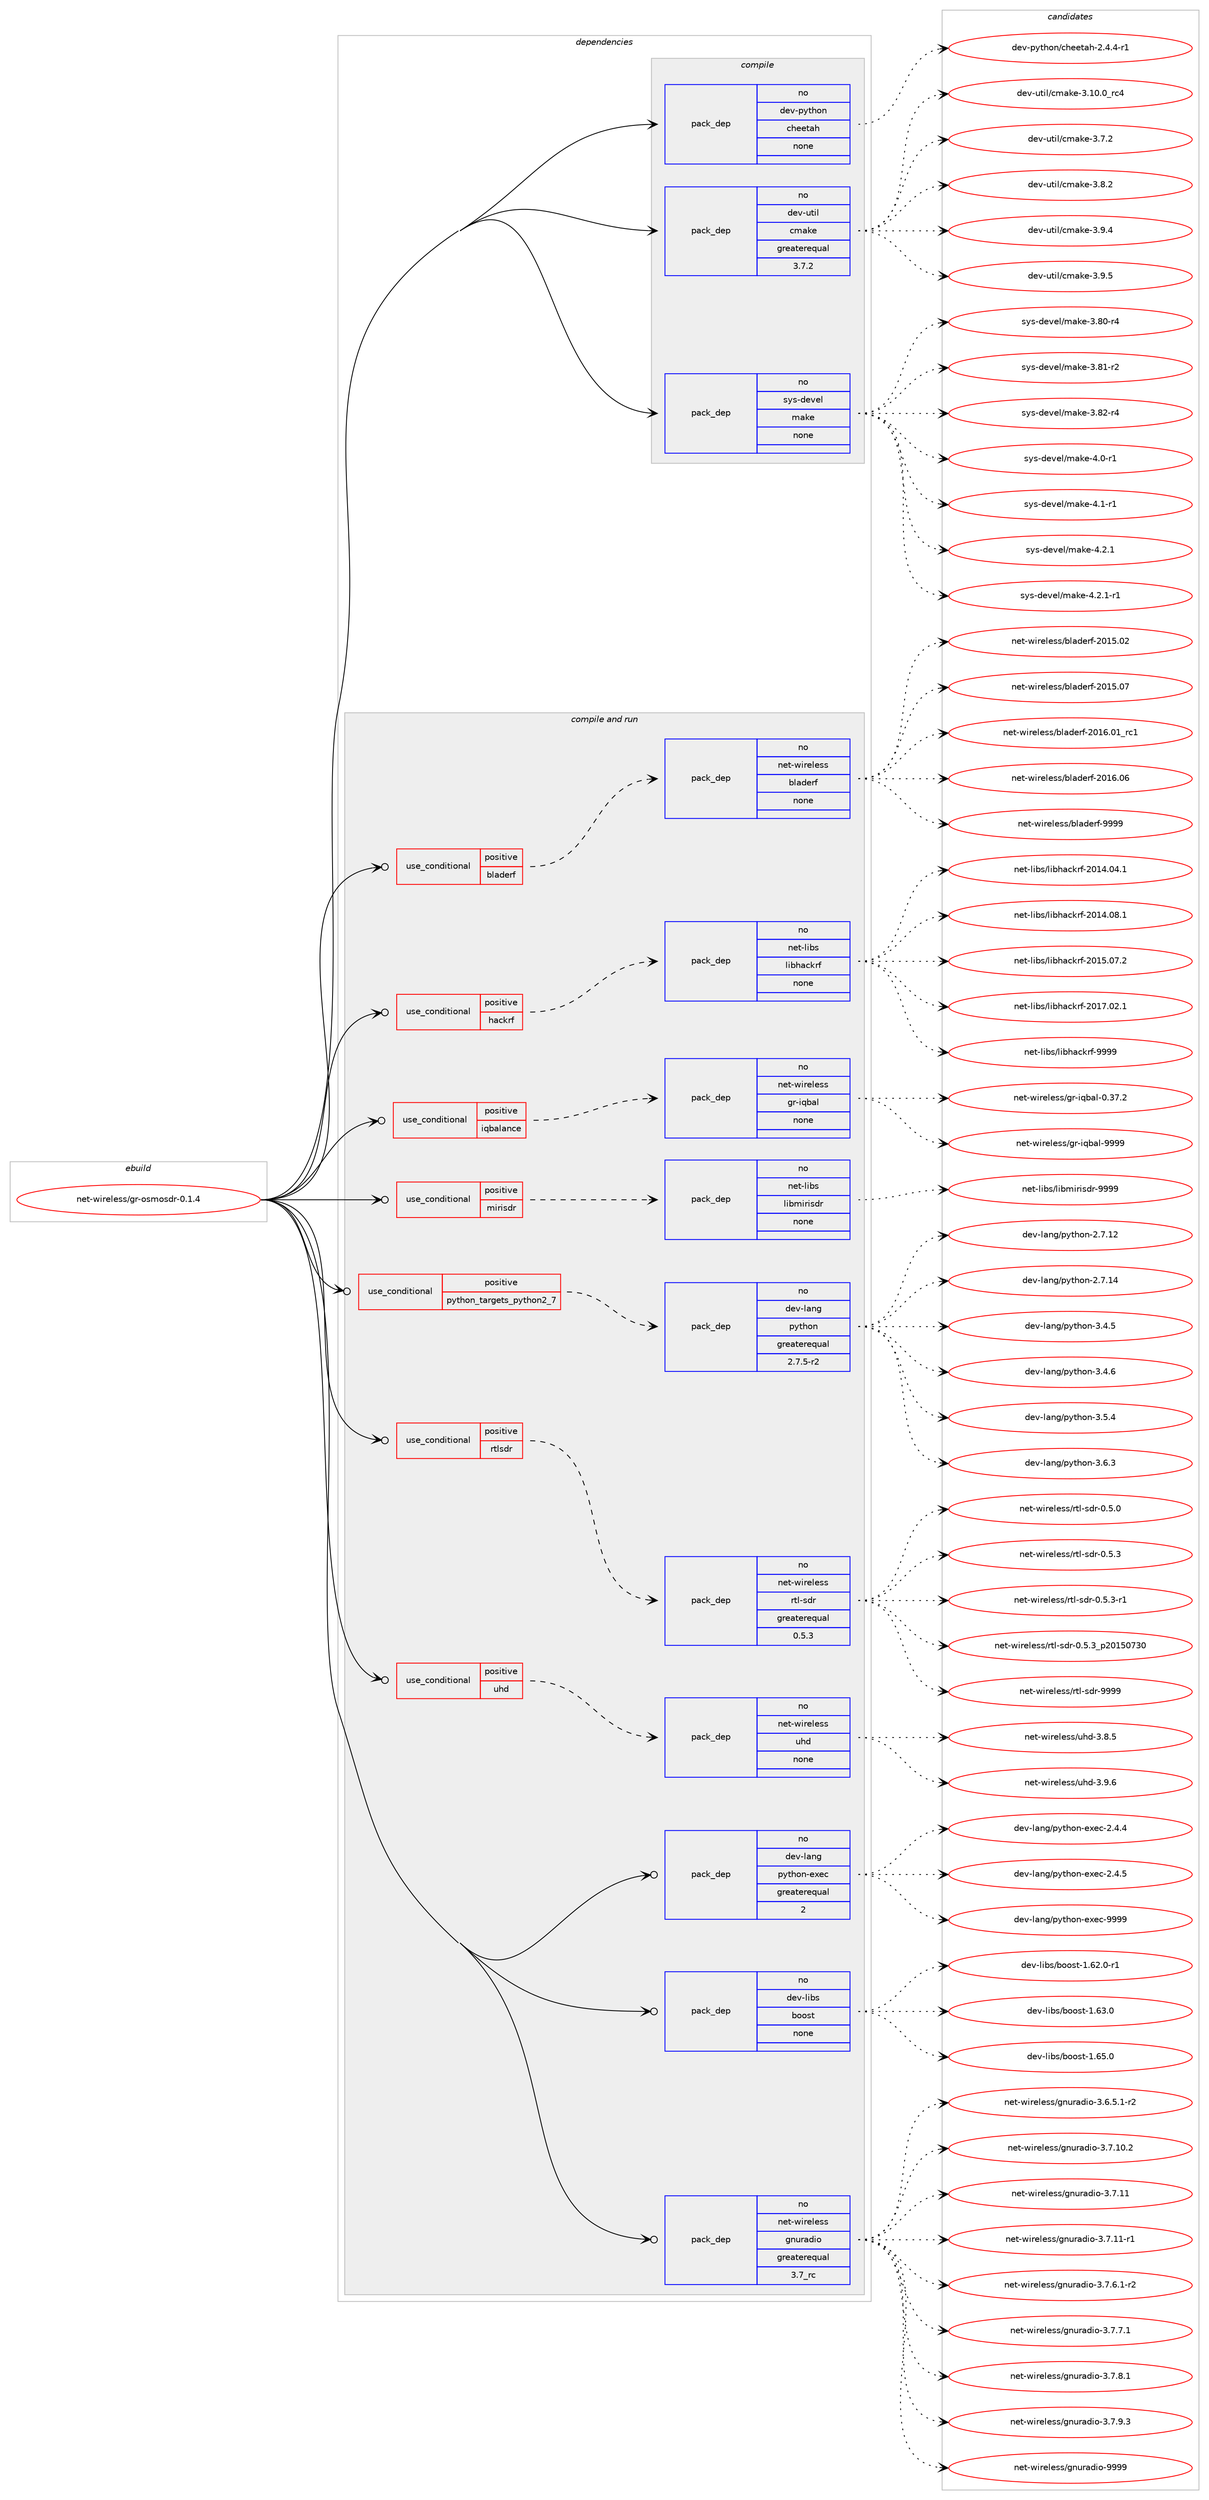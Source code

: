 digraph prolog {

# *************
# Graph options
# *************

newrank=true;
concentrate=true;
compound=true;
graph [rankdir=LR,fontname=Helvetica,fontsize=10,ranksep=1.5];#, ranksep=2.5, nodesep=0.2];
edge  [arrowhead=vee];
node  [fontname=Helvetica,fontsize=10];

# **********
# The ebuild
# **********

subgraph cluster_leftcol {
color=gray;
rank=same;
label=<<i>ebuild</i>>;
id [label="net-wireless/gr-osmosdr-0.1.4", color=red, width=4, href="../net-wireless/gr-osmosdr-0.1.4.svg"];
}

# ****************
# The dependencies
# ****************

subgraph cluster_midcol {
color=gray;
label=<<i>dependencies</i>>;
subgraph cluster_compile {
fillcolor="#eeeeee";
style=filled;
label=<<i>compile</i>>;
subgraph pack323432 {
dependency439815 [label=<<TABLE BORDER="0" CELLBORDER="1" CELLSPACING="0" CELLPADDING="4" WIDTH="220"><TR><TD ROWSPAN="6" CELLPADDING="30">pack_dep</TD></TR><TR><TD WIDTH="110">no</TD></TR><TR><TD>dev-python</TD></TR><TR><TD>cheetah</TD></TR><TR><TD>none</TD></TR><TR><TD></TD></TR></TABLE>>, shape=none, color=blue];
}
id:e -> dependency439815:w [weight=20,style="solid",arrowhead="vee"];
subgraph pack323433 {
dependency439816 [label=<<TABLE BORDER="0" CELLBORDER="1" CELLSPACING="0" CELLPADDING="4" WIDTH="220"><TR><TD ROWSPAN="6" CELLPADDING="30">pack_dep</TD></TR><TR><TD WIDTH="110">no</TD></TR><TR><TD>dev-util</TD></TR><TR><TD>cmake</TD></TR><TR><TD>greaterequal</TD></TR><TR><TD>3.7.2</TD></TR></TABLE>>, shape=none, color=blue];
}
id:e -> dependency439816:w [weight=20,style="solid",arrowhead="vee"];
subgraph pack323434 {
dependency439817 [label=<<TABLE BORDER="0" CELLBORDER="1" CELLSPACING="0" CELLPADDING="4" WIDTH="220"><TR><TD ROWSPAN="6" CELLPADDING="30">pack_dep</TD></TR><TR><TD WIDTH="110">no</TD></TR><TR><TD>sys-devel</TD></TR><TR><TD>make</TD></TR><TR><TD>none</TD></TR><TR><TD></TD></TR></TABLE>>, shape=none, color=blue];
}
id:e -> dependency439817:w [weight=20,style="solid",arrowhead="vee"];
}
subgraph cluster_compileandrun {
fillcolor="#eeeeee";
style=filled;
label=<<i>compile and run</i>>;
subgraph cond108756 {
dependency439818 [label=<<TABLE BORDER="0" CELLBORDER="1" CELLSPACING="0" CELLPADDING="4"><TR><TD ROWSPAN="3" CELLPADDING="10">use_conditional</TD></TR><TR><TD>positive</TD></TR><TR><TD>bladerf</TD></TR></TABLE>>, shape=none, color=red];
subgraph pack323435 {
dependency439819 [label=<<TABLE BORDER="0" CELLBORDER="1" CELLSPACING="0" CELLPADDING="4" WIDTH="220"><TR><TD ROWSPAN="6" CELLPADDING="30">pack_dep</TD></TR><TR><TD WIDTH="110">no</TD></TR><TR><TD>net-wireless</TD></TR><TR><TD>bladerf</TD></TR><TR><TD>none</TD></TR><TR><TD></TD></TR></TABLE>>, shape=none, color=blue];
}
dependency439818:e -> dependency439819:w [weight=20,style="dashed",arrowhead="vee"];
}
id:e -> dependency439818:w [weight=20,style="solid",arrowhead="odotvee"];
subgraph cond108757 {
dependency439820 [label=<<TABLE BORDER="0" CELLBORDER="1" CELLSPACING="0" CELLPADDING="4"><TR><TD ROWSPAN="3" CELLPADDING="10">use_conditional</TD></TR><TR><TD>positive</TD></TR><TR><TD>hackrf</TD></TR></TABLE>>, shape=none, color=red];
subgraph pack323436 {
dependency439821 [label=<<TABLE BORDER="0" CELLBORDER="1" CELLSPACING="0" CELLPADDING="4" WIDTH="220"><TR><TD ROWSPAN="6" CELLPADDING="30">pack_dep</TD></TR><TR><TD WIDTH="110">no</TD></TR><TR><TD>net-libs</TD></TR><TR><TD>libhackrf</TD></TR><TR><TD>none</TD></TR><TR><TD></TD></TR></TABLE>>, shape=none, color=blue];
}
dependency439820:e -> dependency439821:w [weight=20,style="dashed",arrowhead="vee"];
}
id:e -> dependency439820:w [weight=20,style="solid",arrowhead="odotvee"];
subgraph cond108758 {
dependency439822 [label=<<TABLE BORDER="0" CELLBORDER="1" CELLSPACING="0" CELLPADDING="4"><TR><TD ROWSPAN="3" CELLPADDING="10">use_conditional</TD></TR><TR><TD>positive</TD></TR><TR><TD>iqbalance</TD></TR></TABLE>>, shape=none, color=red];
subgraph pack323437 {
dependency439823 [label=<<TABLE BORDER="0" CELLBORDER="1" CELLSPACING="0" CELLPADDING="4" WIDTH="220"><TR><TD ROWSPAN="6" CELLPADDING="30">pack_dep</TD></TR><TR><TD WIDTH="110">no</TD></TR><TR><TD>net-wireless</TD></TR><TR><TD>gr-iqbal</TD></TR><TR><TD>none</TD></TR><TR><TD></TD></TR></TABLE>>, shape=none, color=blue];
}
dependency439822:e -> dependency439823:w [weight=20,style="dashed",arrowhead="vee"];
}
id:e -> dependency439822:w [weight=20,style="solid",arrowhead="odotvee"];
subgraph cond108759 {
dependency439824 [label=<<TABLE BORDER="0" CELLBORDER="1" CELLSPACING="0" CELLPADDING="4"><TR><TD ROWSPAN="3" CELLPADDING="10">use_conditional</TD></TR><TR><TD>positive</TD></TR><TR><TD>mirisdr</TD></TR></TABLE>>, shape=none, color=red];
subgraph pack323438 {
dependency439825 [label=<<TABLE BORDER="0" CELLBORDER="1" CELLSPACING="0" CELLPADDING="4" WIDTH="220"><TR><TD ROWSPAN="6" CELLPADDING="30">pack_dep</TD></TR><TR><TD WIDTH="110">no</TD></TR><TR><TD>net-libs</TD></TR><TR><TD>libmirisdr</TD></TR><TR><TD>none</TD></TR><TR><TD></TD></TR></TABLE>>, shape=none, color=blue];
}
dependency439824:e -> dependency439825:w [weight=20,style="dashed",arrowhead="vee"];
}
id:e -> dependency439824:w [weight=20,style="solid",arrowhead="odotvee"];
subgraph cond108760 {
dependency439826 [label=<<TABLE BORDER="0" CELLBORDER="1" CELLSPACING="0" CELLPADDING="4"><TR><TD ROWSPAN="3" CELLPADDING="10">use_conditional</TD></TR><TR><TD>positive</TD></TR><TR><TD>python_targets_python2_7</TD></TR></TABLE>>, shape=none, color=red];
subgraph pack323439 {
dependency439827 [label=<<TABLE BORDER="0" CELLBORDER="1" CELLSPACING="0" CELLPADDING="4" WIDTH="220"><TR><TD ROWSPAN="6" CELLPADDING="30">pack_dep</TD></TR><TR><TD WIDTH="110">no</TD></TR><TR><TD>dev-lang</TD></TR><TR><TD>python</TD></TR><TR><TD>greaterequal</TD></TR><TR><TD>2.7.5-r2</TD></TR></TABLE>>, shape=none, color=blue];
}
dependency439826:e -> dependency439827:w [weight=20,style="dashed",arrowhead="vee"];
}
id:e -> dependency439826:w [weight=20,style="solid",arrowhead="odotvee"];
subgraph cond108761 {
dependency439828 [label=<<TABLE BORDER="0" CELLBORDER="1" CELLSPACING="0" CELLPADDING="4"><TR><TD ROWSPAN="3" CELLPADDING="10">use_conditional</TD></TR><TR><TD>positive</TD></TR><TR><TD>rtlsdr</TD></TR></TABLE>>, shape=none, color=red];
subgraph pack323440 {
dependency439829 [label=<<TABLE BORDER="0" CELLBORDER="1" CELLSPACING="0" CELLPADDING="4" WIDTH="220"><TR><TD ROWSPAN="6" CELLPADDING="30">pack_dep</TD></TR><TR><TD WIDTH="110">no</TD></TR><TR><TD>net-wireless</TD></TR><TR><TD>rtl-sdr</TD></TR><TR><TD>greaterequal</TD></TR><TR><TD>0.5.3</TD></TR></TABLE>>, shape=none, color=blue];
}
dependency439828:e -> dependency439829:w [weight=20,style="dashed",arrowhead="vee"];
}
id:e -> dependency439828:w [weight=20,style="solid",arrowhead="odotvee"];
subgraph cond108762 {
dependency439830 [label=<<TABLE BORDER="0" CELLBORDER="1" CELLSPACING="0" CELLPADDING="4"><TR><TD ROWSPAN="3" CELLPADDING="10">use_conditional</TD></TR><TR><TD>positive</TD></TR><TR><TD>uhd</TD></TR></TABLE>>, shape=none, color=red];
subgraph pack323441 {
dependency439831 [label=<<TABLE BORDER="0" CELLBORDER="1" CELLSPACING="0" CELLPADDING="4" WIDTH="220"><TR><TD ROWSPAN="6" CELLPADDING="30">pack_dep</TD></TR><TR><TD WIDTH="110">no</TD></TR><TR><TD>net-wireless</TD></TR><TR><TD>uhd</TD></TR><TR><TD>none</TD></TR><TR><TD></TD></TR></TABLE>>, shape=none, color=blue];
}
dependency439830:e -> dependency439831:w [weight=20,style="dashed",arrowhead="vee"];
}
id:e -> dependency439830:w [weight=20,style="solid",arrowhead="odotvee"];
subgraph pack323442 {
dependency439832 [label=<<TABLE BORDER="0" CELLBORDER="1" CELLSPACING="0" CELLPADDING="4" WIDTH="220"><TR><TD ROWSPAN="6" CELLPADDING="30">pack_dep</TD></TR><TR><TD WIDTH="110">no</TD></TR><TR><TD>dev-lang</TD></TR><TR><TD>python-exec</TD></TR><TR><TD>greaterequal</TD></TR><TR><TD>2</TD></TR></TABLE>>, shape=none, color=blue];
}
id:e -> dependency439832:w [weight=20,style="solid",arrowhead="odotvee"];
subgraph pack323443 {
dependency439833 [label=<<TABLE BORDER="0" CELLBORDER="1" CELLSPACING="0" CELLPADDING="4" WIDTH="220"><TR><TD ROWSPAN="6" CELLPADDING="30">pack_dep</TD></TR><TR><TD WIDTH="110">no</TD></TR><TR><TD>dev-libs</TD></TR><TR><TD>boost</TD></TR><TR><TD>none</TD></TR><TR><TD></TD></TR></TABLE>>, shape=none, color=blue];
}
id:e -> dependency439833:w [weight=20,style="solid",arrowhead="odotvee"];
subgraph pack323444 {
dependency439834 [label=<<TABLE BORDER="0" CELLBORDER="1" CELLSPACING="0" CELLPADDING="4" WIDTH="220"><TR><TD ROWSPAN="6" CELLPADDING="30">pack_dep</TD></TR><TR><TD WIDTH="110">no</TD></TR><TR><TD>net-wireless</TD></TR><TR><TD>gnuradio</TD></TR><TR><TD>greaterequal</TD></TR><TR><TD>3.7_rc</TD></TR></TABLE>>, shape=none, color=blue];
}
id:e -> dependency439834:w [weight=20,style="solid",arrowhead="odotvee"];
}
subgraph cluster_run {
fillcolor="#eeeeee";
style=filled;
label=<<i>run</i>>;
}
}

# **************
# The candidates
# **************

subgraph cluster_choices {
rank=same;
color=gray;
label=<<i>candidates</i>>;

subgraph choice323432 {
color=black;
nodesep=1;
choice100101118451121211161041111104799104101101116971044550465246524511449 [label="dev-python/cheetah-2.4.4-r1", color=red, width=4,href="../dev-python/cheetah-2.4.4-r1.svg"];
dependency439815:e -> choice100101118451121211161041111104799104101101116971044550465246524511449:w [style=dotted,weight="100"];
}
subgraph choice323433 {
color=black;
nodesep=1;
choice1001011184511711610510847991099710710145514649484648951149952 [label="dev-util/cmake-3.10.0_rc4", color=red, width=4,href="../dev-util/cmake-3.10.0_rc4.svg"];
choice10010111845117116105108479910997107101455146554650 [label="dev-util/cmake-3.7.2", color=red, width=4,href="../dev-util/cmake-3.7.2.svg"];
choice10010111845117116105108479910997107101455146564650 [label="dev-util/cmake-3.8.2", color=red, width=4,href="../dev-util/cmake-3.8.2.svg"];
choice10010111845117116105108479910997107101455146574652 [label="dev-util/cmake-3.9.4", color=red, width=4,href="../dev-util/cmake-3.9.4.svg"];
choice10010111845117116105108479910997107101455146574653 [label="dev-util/cmake-3.9.5", color=red, width=4,href="../dev-util/cmake-3.9.5.svg"];
dependency439816:e -> choice1001011184511711610510847991099710710145514649484648951149952:w [style=dotted,weight="100"];
dependency439816:e -> choice10010111845117116105108479910997107101455146554650:w [style=dotted,weight="100"];
dependency439816:e -> choice10010111845117116105108479910997107101455146564650:w [style=dotted,weight="100"];
dependency439816:e -> choice10010111845117116105108479910997107101455146574652:w [style=dotted,weight="100"];
dependency439816:e -> choice10010111845117116105108479910997107101455146574653:w [style=dotted,weight="100"];
}
subgraph choice323434 {
color=black;
nodesep=1;
choice11512111545100101118101108471099710710145514656484511452 [label="sys-devel/make-3.80-r4", color=red, width=4,href="../sys-devel/make-3.80-r4.svg"];
choice11512111545100101118101108471099710710145514656494511450 [label="sys-devel/make-3.81-r2", color=red, width=4,href="../sys-devel/make-3.81-r2.svg"];
choice11512111545100101118101108471099710710145514656504511452 [label="sys-devel/make-3.82-r4", color=red, width=4,href="../sys-devel/make-3.82-r4.svg"];
choice115121115451001011181011084710997107101455246484511449 [label="sys-devel/make-4.0-r1", color=red, width=4,href="../sys-devel/make-4.0-r1.svg"];
choice115121115451001011181011084710997107101455246494511449 [label="sys-devel/make-4.1-r1", color=red, width=4,href="../sys-devel/make-4.1-r1.svg"];
choice115121115451001011181011084710997107101455246504649 [label="sys-devel/make-4.2.1", color=red, width=4,href="../sys-devel/make-4.2.1.svg"];
choice1151211154510010111810110847109971071014552465046494511449 [label="sys-devel/make-4.2.1-r1", color=red, width=4,href="../sys-devel/make-4.2.1-r1.svg"];
dependency439817:e -> choice11512111545100101118101108471099710710145514656484511452:w [style=dotted,weight="100"];
dependency439817:e -> choice11512111545100101118101108471099710710145514656494511450:w [style=dotted,weight="100"];
dependency439817:e -> choice11512111545100101118101108471099710710145514656504511452:w [style=dotted,weight="100"];
dependency439817:e -> choice115121115451001011181011084710997107101455246484511449:w [style=dotted,weight="100"];
dependency439817:e -> choice115121115451001011181011084710997107101455246494511449:w [style=dotted,weight="100"];
dependency439817:e -> choice115121115451001011181011084710997107101455246504649:w [style=dotted,weight="100"];
dependency439817:e -> choice1151211154510010111810110847109971071014552465046494511449:w [style=dotted,weight="100"];
}
subgraph choice323435 {
color=black;
nodesep=1;
choice110101116451191051141011081011151154798108971001011141024550484953464850 [label="net-wireless/bladerf-2015.02", color=red, width=4,href="../net-wireless/bladerf-2015.02.svg"];
choice110101116451191051141011081011151154798108971001011141024550484953464855 [label="net-wireless/bladerf-2015.07", color=red, width=4,href="../net-wireless/bladerf-2015.07.svg"];
choice110101116451191051141011081011151154798108971001011141024550484954464849951149949 [label="net-wireless/bladerf-2016.01_rc1", color=red, width=4,href="../net-wireless/bladerf-2016.01_rc1.svg"];
choice110101116451191051141011081011151154798108971001011141024550484954464854 [label="net-wireless/bladerf-2016.06", color=red, width=4,href="../net-wireless/bladerf-2016.06.svg"];
choice110101116451191051141011081011151154798108971001011141024557575757 [label="net-wireless/bladerf-9999", color=red, width=4,href="../net-wireless/bladerf-9999.svg"];
dependency439819:e -> choice110101116451191051141011081011151154798108971001011141024550484953464850:w [style=dotted,weight="100"];
dependency439819:e -> choice110101116451191051141011081011151154798108971001011141024550484953464855:w [style=dotted,weight="100"];
dependency439819:e -> choice110101116451191051141011081011151154798108971001011141024550484954464849951149949:w [style=dotted,weight="100"];
dependency439819:e -> choice110101116451191051141011081011151154798108971001011141024550484954464854:w [style=dotted,weight="100"];
dependency439819:e -> choice110101116451191051141011081011151154798108971001011141024557575757:w [style=dotted,weight="100"];
}
subgraph choice323436 {
color=black;
nodesep=1;
choice11010111645108105981154710810598104979910711410245504849524648524649 [label="net-libs/libhackrf-2014.04.1", color=red, width=4,href="../net-libs/libhackrf-2014.04.1.svg"];
choice11010111645108105981154710810598104979910711410245504849524648564649 [label="net-libs/libhackrf-2014.08.1", color=red, width=4,href="../net-libs/libhackrf-2014.08.1.svg"];
choice11010111645108105981154710810598104979910711410245504849534648554650 [label="net-libs/libhackrf-2015.07.2", color=red, width=4,href="../net-libs/libhackrf-2015.07.2.svg"];
choice11010111645108105981154710810598104979910711410245504849554648504649 [label="net-libs/libhackrf-2017.02.1", color=red, width=4,href="../net-libs/libhackrf-2017.02.1.svg"];
choice1101011164510810598115471081059810497991071141024557575757 [label="net-libs/libhackrf-9999", color=red, width=4,href="../net-libs/libhackrf-9999.svg"];
dependency439821:e -> choice11010111645108105981154710810598104979910711410245504849524648524649:w [style=dotted,weight="100"];
dependency439821:e -> choice11010111645108105981154710810598104979910711410245504849524648564649:w [style=dotted,weight="100"];
dependency439821:e -> choice11010111645108105981154710810598104979910711410245504849534648554650:w [style=dotted,weight="100"];
dependency439821:e -> choice11010111645108105981154710810598104979910711410245504849554648504649:w [style=dotted,weight="100"];
dependency439821:e -> choice1101011164510810598115471081059810497991071141024557575757:w [style=dotted,weight="100"];
}
subgraph choice323437 {
color=black;
nodesep=1;
choice110101116451191051141011081011151154710311445105113989710845484651554650 [label="net-wireless/gr-iqbal-0.37.2", color=red, width=4,href="../net-wireless/gr-iqbal-0.37.2.svg"];
choice11010111645119105114101108101115115471031144510511398971084557575757 [label="net-wireless/gr-iqbal-9999", color=red, width=4,href="../net-wireless/gr-iqbal-9999.svg"];
dependency439823:e -> choice110101116451191051141011081011151154710311445105113989710845484651554650:w [style=dotted,weight="100"];
dependency439823:e -> choice11010111645119105114101108101115115471031144510511398971084557575757:w [style=dotted,weight="100"];
}
subgraph choice323438 {
color=black;
nodesep=1;
choice110101116451081059811547108105981091051141051151001144557575757 [label="net-libs/libmirisdr-9999", color=red, width=4,href="../net-libs/libmirisdr-9999.svg"];
dependency439825:e -> choice110101116451081059811547108105981091051141051151001144557575757:w [style=dotted,weight="100"];
}
subgraph choice323439 {
color=black;
nodesep=1;
choice10010111845108971101034711212111610411111045504655464950 [label="dev-lang/python-2.7.12", color=red, width=4,href="../dev-lang/python-2.7.12.svg"];
choice10010111845108971101034711212111610411111045504655464952 [label="dev-lang/python-2.7.14", color=red, width=4,href="../dev-lang/python-2.7.14.svg"];
choice100101118451089711010347112121116104111110455146524653 [label="dev-lang/python-3.4.5", color=red, width=4,href="../dev-lang/python-3.4.5.svg"];
choice100101118451089711010347112121116104111110455146524654 [label="dev-lang/python-3.4.6", color=red, width=4,href="../dev-lang/python-3.4.6.svg"];
choice100101118451089711010347112121116104111110455146534652 [label="dev-lang/python-3.5.4", color=red, width=4,href="../dev-lang/python-3.5.4.svg"];
choice100101118451089711010347112121116104111110455146544651 [label="dev-lang/python-3.6.3", color=red, width=4,href="../dev-lang/python-3.6.3.svg"];
dependency439827:e -> choice10010111845108971101034711212111610411111045504655464950:w [style=dotted,weight="100"];
dependency439827:e -> choice10010111845108971101034711212111610411111045504655464952:w [style=dotted,weight="100"];
dependency439827:e -> choice100101118451089711010347112121116104111110455146524653:w [style=dotted,weight="100"];
dependency439827:e -> choice100101118451089711010347112121116104111110455146524654:w [style=dotted,weight="100"];
dependency439827:e -> choice100101118451089711010347112121116104111110455146534652:w [style=dotted,weight="100"];
dependency439827:e -> choice100101118451089711010347112121116104111110455146544651:w [style=dotted,weight="100"];
}
subgraph choice323440 {
color=black;
nodesep=1;
choice110101116451191051141011081011151154711411610845115100114454846534648 [label="net-wireless/rtl-sdr-0.5.0", color=red, width=4,href="../net-wireless/rtl-sdr-0.5.0.svg"];
choice110101116451191051141011081011151154711411610845115100114454846534651 [label="net-wireless/rtl-sdr-0.5.3", color=red, width=4,href="../net-wireless/rtl-sdr-0.5.3.svg"];
choice1101011164511910511410110810111511547114116108451151001144548465346514511449 [label="net-wireless/rtl-sdr-0.5.3-r1", color=red, width=4,href="../net-wireless/rtl-sdr-0.5.3-r1.svg"];
choice110101116451191051141011081011151154711411610845115100114454846534651951125048495348555148 [label="net-wireless/rtl-sdr-0.5.3_p20150730", color=red, width=4,href="../net-wireless/rtl-sdr-0.5.3_p20150730.svg"];
choice1101011164511910511410110810111511547114116108451151001144557575757 [label="net-wireless/rtl-sdr-9999", color=red, width=4,href="../net-wireless/rtl-sdr-9999.svg"];
dependency439829:e -> choice110101116451191051141011081011151154711411610845115100114454846534648:w [style=dotted,weight="100"];
dependency439829:e -> choice110101116451191051141011081011151154711411610845115100114454846534651:w [style=dotted,weight="100"];
dependency439829:e -> choice1101011164511910511410110810111511547114116108451151001144548465346514511449:w [style=dotted,weight="100"];
dependency439829:e -> choice110101116451191051141011081011151154711411610845115100114454846534651951125048495348555148:w [style=dotted,weight="100"];
dependency439829:e -> choice1101011164511910511410110810111511547114116108451151001144557575757:w [style=dotted,weight="100"];
}
subgraph choice323441 {
color=black;
nodesep=1;
choice1101011164511910511410110810111511547117104100455146564653 [label="net-wireless/uhd-3.8.5", color=red, width=4,href="../net-wireless/uhd-3.8.5.svg"];
choice1101011164511910511410110810111511547117104100455146574654 [label="net-wireless/uhd-3.9.6", color=red, width=4,href="../net-wireless/uhd-3.9.6.svg"];
dependency439831:e -> choice1101011164511910511410110810111511547117104100455146564653:w [style=dotted,weight="100"];
dependency439831:e -> choice1101011164511910511410110810111511547117104100455146574654:w [style=dotted,weight="100"];
}
subgraph choice323442 {
color=black;
nodesep=1;
choice1001011184510897110103471121211161041111104510112010199455046524652 [label="dev-lang/python-exec-2.4.4", color=red, width=4,href="../dev-lang/python-exec-2.4.4.svg"];
choice1001011184510897110103471121211161041111104510112010199455046524653 [label="dev-lang/python-exec-2.4.5", color=red, width=4,href="../dev-lang/python-exec-2.4.5.svg"];
choice10010111845108971101034711212111610411111045101120101994557575757 [label="dev-lang/python-exec-9999", color=red, width=4,href="../dev-lang/python-exec-9999.svg"];
dependency439832:e -> choice1001011184510897110103471121211161041111104510112010199455046524652:w [style=dotted,weight="100"];
dependency439832:e -> choice1001011184510897110103471121211161041111104510112010199455046524653:w [style=dotted,weight="100"];
dependency439832:e -> choice10010111845108971101034711212111610411111045101120101994557575757:w [style=dotted,weight="100"];
}
subgraph choice323443 {
color=black;
nodesep=1;
choice10010111845108105981154798111111115116454946545046484511449 [label="dev-libs/boost-1.62.0-r1", color=red, width=4,href="../dev-libs/boost-1.62.0-r1.svg"];
choice1001011184510810598115479811111111511645494654514648 [label="dev-libs/boost-1.63.0", color=red, width=4,href="../dev-libs/boost-1.63.0.svg"];
choice1001011184510810598115479811111111511645494654534648 [label="dev-libs/boost-1.65.0", color=red, width=4,href="../dev-libs/boost-1.65.0.svg"];
dependency439833:e -> choice10010111845108105981154798111111115116454946545046484511449:w [style=dotted,weight="100"];
dependency439833:e -> choice1001011184510810598115479811111111511645494654514648:w [style=dotted,weight="100"];
dependency439833:e -> choice1001011184510810598115479811111111511645494654534648:w [style=dotted,weight="100"];
}
subgraph choice323444 {
color=black;
nodesep=1;
choice11010111645119105114101108101115115471031101171149710010511145514654465346494511450 [label="net-wireless/gnuradio-3.6.5.1-r2", color=red, width=4,href="../net-wireless/gnuradio-3.6.5.1-r2.svg"];
choice110101116451191051141011081011151154710311011711497100105111455146554649484650 [label="net-wireless/gnuradio-3.7.10.2", color=red, width=4,href="../net-wireless/gnuradio-3.7.10.2.svg"];
choice11010111645119105114101108101115115471031101171149710010511145514655464949 [label="net-wireless/gnuradio-3.7.11", color=red, width=4,href="../net-wireless/gnuradio-3.7.11.svg"];
choice110101116451191051141011081011151154710311011711497100105111455146554649494511449 [label="net-wireless/gnuradio-3.7.11-r1", color=red, width=4,href="../net-wireless/gnuradio-3.7.11-r1.svg"];
choice11010111645119105114101108101115115471031101171149710010511145514655465446494511450 [label="net-wireless/gnuradio-3.7.6.1-r2", color=red, width=4,href="../net-wireless/gnuradio-3.7.6.1-r2.svg"];
choice1101011164511910511410110810111511547103110117114971001051114551465546554649 [label="net-wireless/gnuradio-3.7.7.1", color=red, width=4,href="../net-wireless/gnuradio-3.7.7.1.svg"];
choice1101011164511910511410110810111511547103110117114971001051114551465546564649 [label="net-wireless/gnuradio-3.7.8.1", color=red, width=4,href="../net-wireless/gnuradio-3.7.8.1.svg"];
choice1101011164511910511410110810111511547103110117114971001051114551465546574651 [label="net-wireless/gnuradio-3.7.9.3", color=red, width=4,href="../net-wireless/gnuradio-3.7.9.3.svg"];
choice1101011164511910511410110810111511547103110117114971001051114557575757 [label="net-wireless/gnuradio-9999", color=red, width=4,href="../net-wireless/gnuradio-9999.svg"];
dependency439834:e -> choice11010111645119105114101108101115115471031101171149710010511145514654465346494511450:w [style=dotted,weight="100"];
dependency439834:e -> choice110101116451191051141011081011151154710311011711497100105111455146554649484650:w [style=dotted,weight="100"];
dependency439834:e -> choice11010111645119105114101108101115115471031101171149710010511145514655464949:w [style=dotted,weight="100"];
dependency439834:e -> choice110101116451191051141011081011151154710311011711497100105111455146554649494511449:w [style=dotted,weight="100"];
dependency439834:e -> choice11010111645119105114101108101115115471031101171149710010511145514655465446494511450:w [style=dotted,weight="100"];
dependency439834:e -> choice1101011164511910511410110810111511547103110117114971001051114551465546554649:w [style=dotted,weight="100"];
dependency439834:e -> choice1101011164511910511410110810111511547103110117114971001051114551465546564649:w [style=dotted,weight="100"];
dependency439834:e -> choice1101011164511910511410110810111511547103110117114971001051114551465546574651:w [style=dotted,weight="100"];
dependency439834:e -> choice1101011164511910511410110810111511547103110117114971001051114557575757:w [style=dotted,weight="100"];
}
}

}
